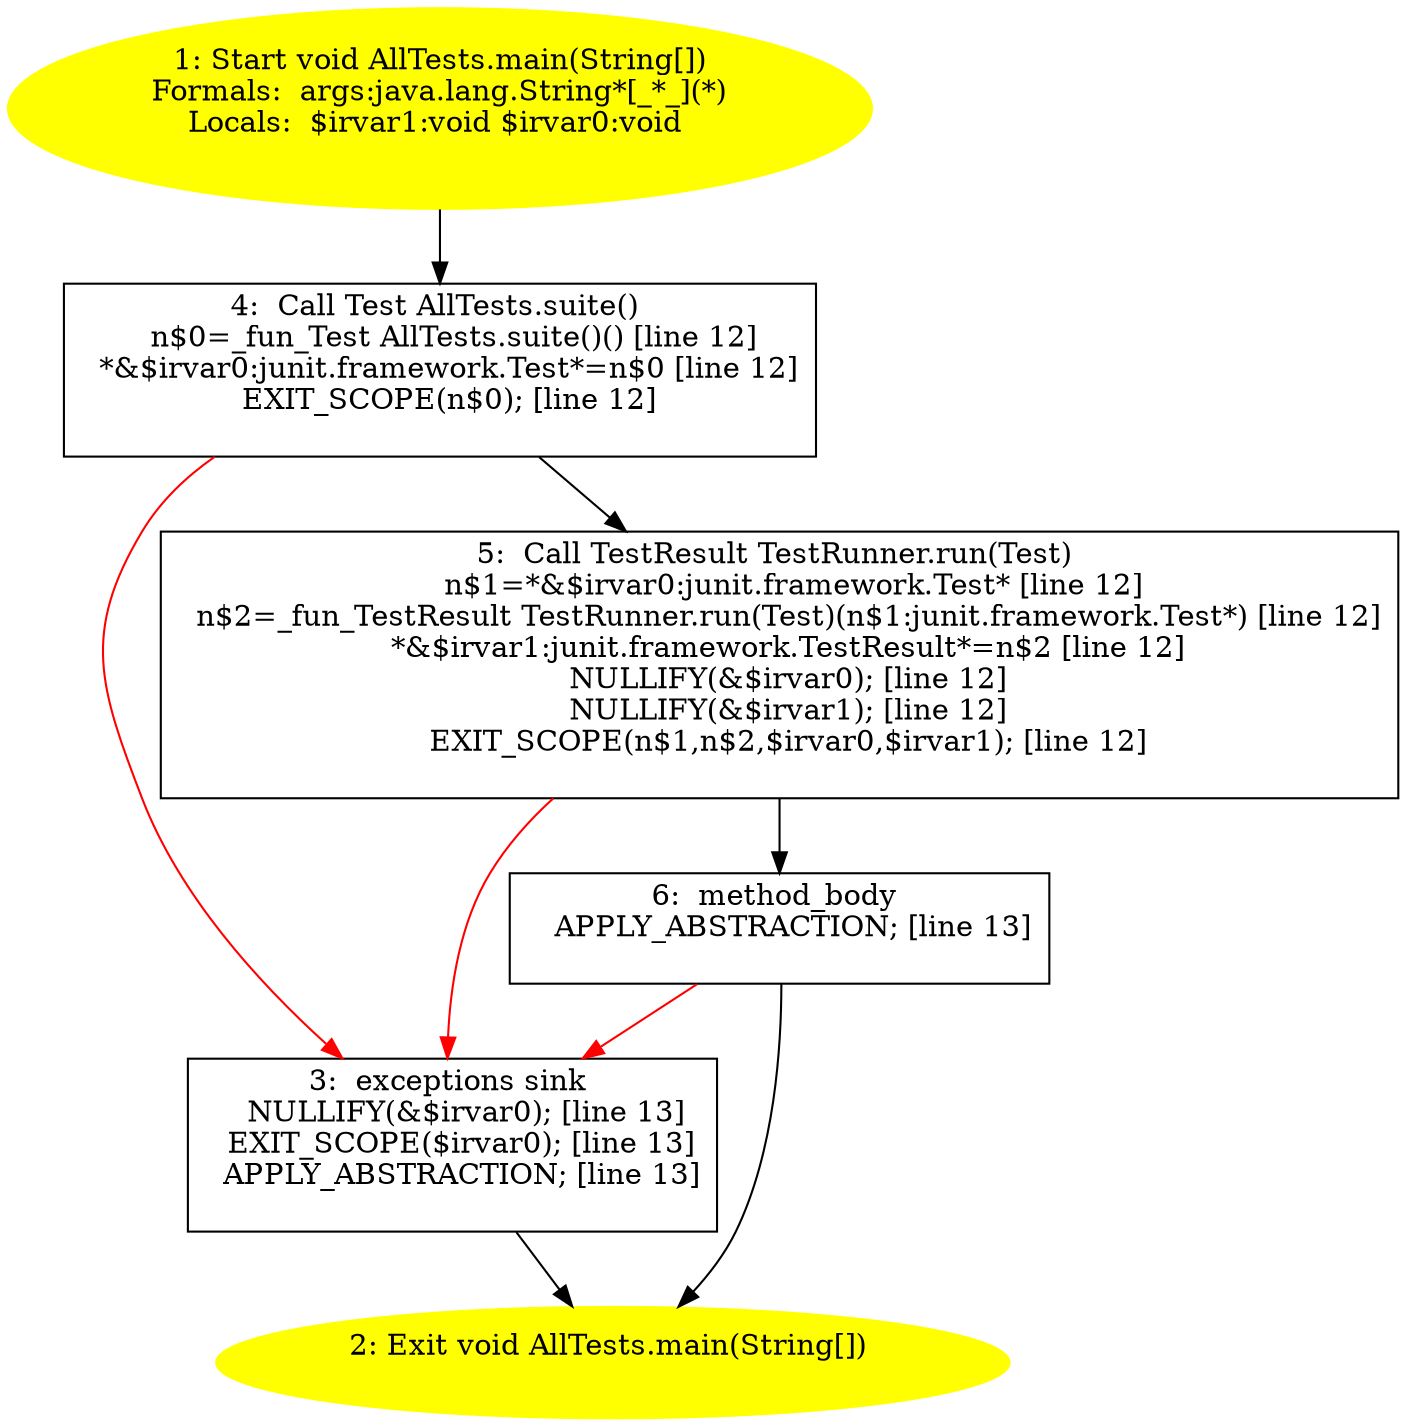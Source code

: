 /* @generated */
digraph cfg {
"junit.tests.framework.AllTests.main(java.lang.String[]):void.a732616ceb8f0dbda9320c6d2d223883_1" [label="1: Start void AllTests.main(String[])\nFormals:  args:java.lang.String*[_*_](*)\nLocals:  $irvar1:void $irvar0:void \n  " color=yellow style=filled]
	

	 "junit.tests.framework.AllTests.main(java.lang.String[]):void.a732616ceb8f0dbda9320c6d2d223883_1" -> "junit.tests.framework.AllTests.main(java.lang.String[]):void.a732616ceb8f0dbda9320c6d2d223883_4" ;
"junit.tests.framework.AllTests.main(java.lang.String[]):void.a732616ceb8f0dbda9320c6d2d223883_2" [label="2: Exit void AllTests.main(String[]) \n  " color=yellow style=filled]
	

"junit.tests.framework.AllTests.main(java.lang.String[]):void.a732616ceb8f0dbda9320c6d2d223883_3" [label="3:  exceptions sink \n   NULLIFY(&$irvar0); [line 13]\n  EXIT_SCOPE($irvar0); [line 13]\n  APPLY_ABSTRACTION; [line 13]\n " shape="box"]
	

	 "junit.tests.framework.AllTests.main(java.lang.String[]):void.a732616ceb8f0dbda9320c6d2d223883_3" -> "junit.tests.framework.AllTests.main(java.lang.String[]):void.a732616ceb8f0dbda9320c6d2d223883_2" ;
"junit.tests.framework.AllTests.main(java.lang.String[]):void.a732616ceb8f0dbda9320c6d2d223883_4" [label="4:  Call Test AllTests.suite() \n   n$0=_fun_Test AllTests.suite()() [line 12]\n  *&$irvar0:junit.framework.Test*=n$0 [line 12]\n  EXIT_SCOPE(n$0); [line 12]\n " shape="box"]
	

	 "junit.tests.framework.AllTests.main(java.lang.String[]):void.a732616ceb8f0dbda9320c6d2d223883_4" -> "junit.tests.framework.AllTests.main(java.lang.String[]):void.a732616ceb8f0dbda9320c6d2d223883_5" ;
	 "junit.tests.framework.AllTests.main(java.lang.String[]):void.a732616ceb8f0dbda9320c6d2d223883_4" -> "junit.tests.framework.AllTests.main(java.lang.String[]):void.a732616ceb8f0dbda9320c6d2d223883_3" [color="red" ];
"junit.tests.framework.AllTests.main(java.lang.String[]):void.a732616ceb8f0dbda9320c6d2d223883_5" [label="5:  Call TestResult TestRunner.run(Test) \n   n$1=*&$irvar0:junit.framework.Test* [line 12]\n  n$2=_fun_TestResult TestRunner.run(Test)(n$1:junit.framework.Test*) [line 12]\n  *&$irvar1:junit.framework.TestResult*=n$2 [line 12]\n  NULLIFY(&$irvar0); [line 12]\n  NULLIFY(&$irvar1); [line 12]\n  EXIT_SCOPE(n$1,n$2,$irvar0,$irvar1); [line 12]\n " shape="box"]
	

	 "junit.tests.framework.AllTests.main(java.lang.String[]):void.a732616ceb8f0dbda9320c6d2d223883_5" -> "junit.tests.framework.AllTests.main(java.lang.String[]):void.a732616ceb8f0dbda9320c6d2d223883_6" ;
	 "junit.tests.framework.AllTests.main(java.lang.String[]):void.a732616ceb8f0dbda9320c6d2d223883_5" -> "junit.tests.framework.AllTests.main(java.lang.String[]):void.a732616ceb8f0dbda9320c6d2d223883_3" [color="red" ];
"junit.tests.framework.AllTests.main(java.lang.String[]):void.a732616ceb8f0dbda9320c6d2d223883_6" [label="6:  method_body \n   APPLY_ABSTRACTION; [line 13]\n " shape="box"]
	

	 "junit.tests.framework.AllTests.main(java.lang.String[]):void.a732616ceb8f0dbda9320c6d2d223883_6" -> "junit.tests.framework.AllTests.main(java.lang.String[]):void.a732616ceb8f0dbda9320c6d2d223883_2" ;
	 "junit.tests.framework.AllTests.main(java.lang.String[]):void.a732616ceb8f0dbda9320c6d2d223883_6" -> "junit.tests.framework.AllTests.main(java.lang.String[]):void.a732616ceb8f0dbda9320c6d2d223883_3" [color="red" ];
}

